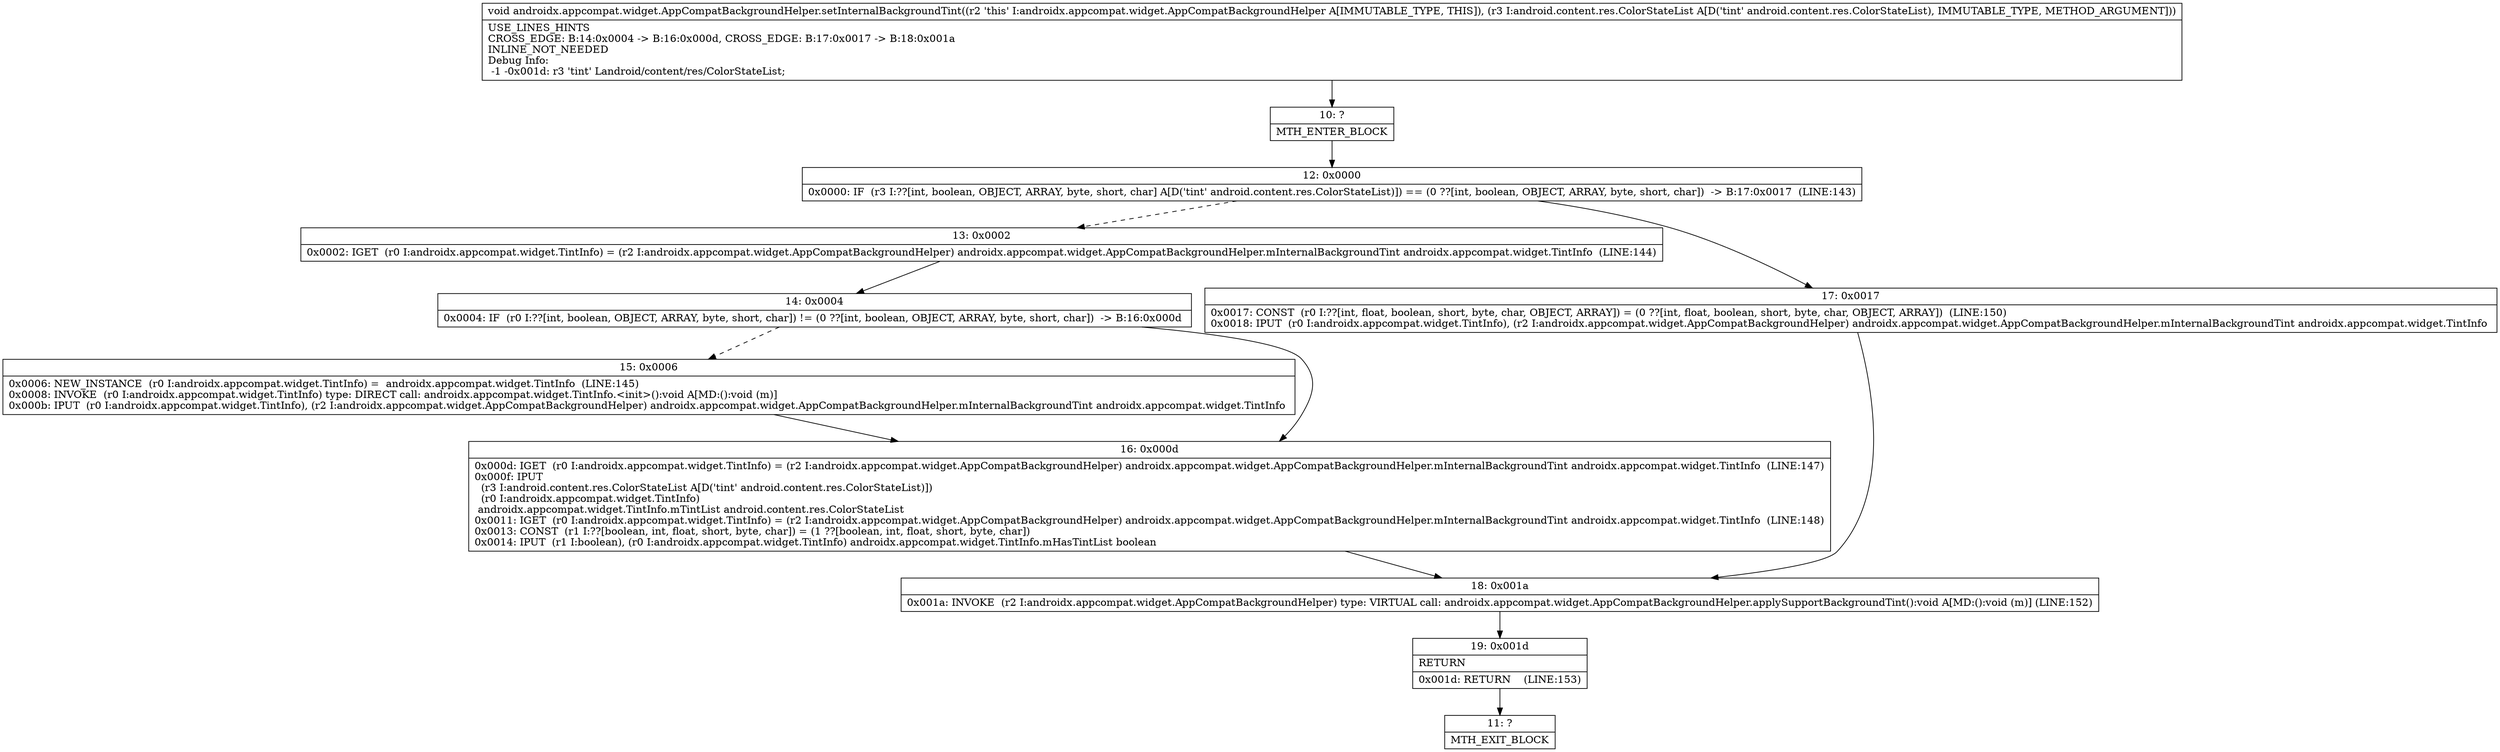 digraph "CFG forandroidx.appcompat.widget.AppCompatBackgroundHelper.setInternalBackgroundTint(Landroid\/content\/res\/ColorStateList;)V" {
Node_10 [shape=record,label="{10\:\ ?|MTH_ENTER_BLOCK\l}"];
Node_12 [shape=record,label="{12\:\ 0x0000|0x0000: IF  (r3 I:??[int, boolean, OBJECT, ARRAY, byte, short, char] A[D('tint' android.content.res.ColorStateList)]) == (0 ??[int, boolean, OBJECT, ARRAY, byte, short, char])  \-\> B:17:0x0017  (LINE:143)\l}"];
Node_13 [shape=record,label="{13\:\ 0x0002|0x0002: IGET  (r0 I:androidx.appcompat.widget.TintInfo) = (r2 I:androidx.appcompat.widget.AppCompatBackgroundHelper) androidx.appcompat.widget.AppCompatBackgroundHelper.mInternalBackgroundTint androidx.appcompat.widget.TintInfo  (LINE:144)\l}"];
Node_14 [shape=record,label="{14\:\ 0x0004|0x0004: IF  (r0 I:??[int, boolean, OBJECT, ARRAY, byte, short, char]) != (0 ??[int, boolean, OBJECT, ARRAY, byte, short, char])  \-\> B:16:0x000d \l}"];
Node_15 [shape=record,label="{15\:\ 0x0006|0x0006: NEW_INSTANCE  (r0 I:androidx.appcompat.widget.TintInfo) =  androidx.appcompat.widget.TintInfo  (LINE:145)\l0x0008: INVOKE  (r0 I:androidx.appcompat.widget.TintInfo) type: DIRECT call: androidx.appcompat.widget.TintInfo.\<init\>():void A[MD:():void (m)]\l0x000b: IPUT  (r0 I:androidx.appcompat.widget.TintInfo), (r2 I:androidx.appcompat.widget.AppCompatBackgroundHelper) androidx.appcompat.widget.AppCompatBackgroundHelper.mInternalBackgroundTint androidx.appcompat.widget.TintInfo \l}"];
Node_16 [shape=record,label="{16\:\ 0x000d|0x000d: IGET  (r0 I:androidx.appcompat.widget.TintInfo) = (r2 I:androidx.appcompat.widget.AppCompatBackgroundHelper) androidx.appcompat.widget.AppCompatBackgroundHelper.mInternalBackgroundTint androidx.appcompat.widget.TintInfo  (LINE:147)\l0x000f: IPUT  \l  (r3 I:android.content.res.ColorStateList A[D('tint' android.content.res.ColorStateList)])\l  (r0 I:androidx.appcompat.widget.TintInfo)\l androidx.appcompat.widget.TintInfo.mTintList android.content.res.ColorStateList \l0x0011: IGET  (r0 I:androidx.appcompat.widget.TintInfo) = (r2 I:androidx.appcompat.widget.AppCompatBackgroundHelper) androidx.appcompat.widget.AppCompatBackgroundHelper.mInternalBackgroundTint androidx.appcompat.widget.TintInfo  (LINE:148)\l0x0013: CONST  (r1 I:??[boolean, int, float, short, byte, char]) = (1 ??[boolean, int, float, short, byte, char]) \l0x0014: IPUT  (r1 I:boolean), (r0 I:androidx.appcompat.widget.TintInfo) androidx.appcompat.widget.TintInfo.mHasTintList boolean \l}"];
Node_18 [shape=record,label="{18\:\ 0x001a|0x001a: INVOKE  (r2 I:androidx.appcompat.widget.AppCompatBackgroundHelper) type: VIRTUAL call: androidx.appcompat.widget.AppCompatBackgroundHelper.applySupportBackgroundTint():void A[MD:():void (m)] (LINE:152)\l}"];
Node_19 [shape=record,label="{19\:\ 0x001d|RETURN\l|0x001d: RETURN    (LINE:153)\l}"];
Node_11 [shape=record,label="{11\:\ ?|MTH_EXIT_BLOCK\l}"];
Node_17 [shape=record,label="{17\:\ 0x0017|0x0017: CONST  (r0 I:??[int, float, boolean, short, byte, char, OBJECT, ARRAY]) = (0 ??[int, float, boolean, short, byte, char, OBJECT, ARRAY])  (LINE:150)\l0x0018: IPUT  (r0 I:androidx.appcompat.widget.TintInfo), (r2 I:androidx.appcompat.widget.AppCompatBackgroundHelper) androidx.appcompat.widget.AppCompatBackgroundHelper.mInternalBackgroundTint androidx.appcompat.widget.TintInfo \l}"];
MethodNode[shape=record,label="{void androidx.appcompat.widget.AppCompatBackgroundHelper.setInternalBackgroundTint((r2 'this' I:androidx.appcompat.widget.AppCompatBackgroundHelper A[IMMUTABLE_TYPE, THIS]), (r3 I:android.content.res.ColorStateList A[D('tint' android.content.res.ColorStateList), IMMUTABLE_TYPE, METHOD_ARGUMENT]))  | USE_LINES_HINTS\lCROSS_EDGE: B:14:0x0004 \-\> B:16:0x000d, CROSS_EDGE: B:17:0x0017 \-\> B:18:0x001a\lINLINE_NOT_NEEDED\lDebug Info:\l  \-1 \-0x001d: r3 'tint' Landroid\/content\/res\/ColorStateList;\l}"];
MethodNode -> Node_10;Node_10 -> Node_12;
Node_12 -> Node_13[style=dashed];
Node_12 -> Node_17;
Node_13 -> Node_14;
Node_14 -> Node_15[style=dashed];
Node_14 -> Node_16;
Node_15 -> Node_16;
Node_16 -> Node_18;
Node_18 -> Node_19;
Node_19 -> Node_11;
Node_17 -> Node_18;
}

